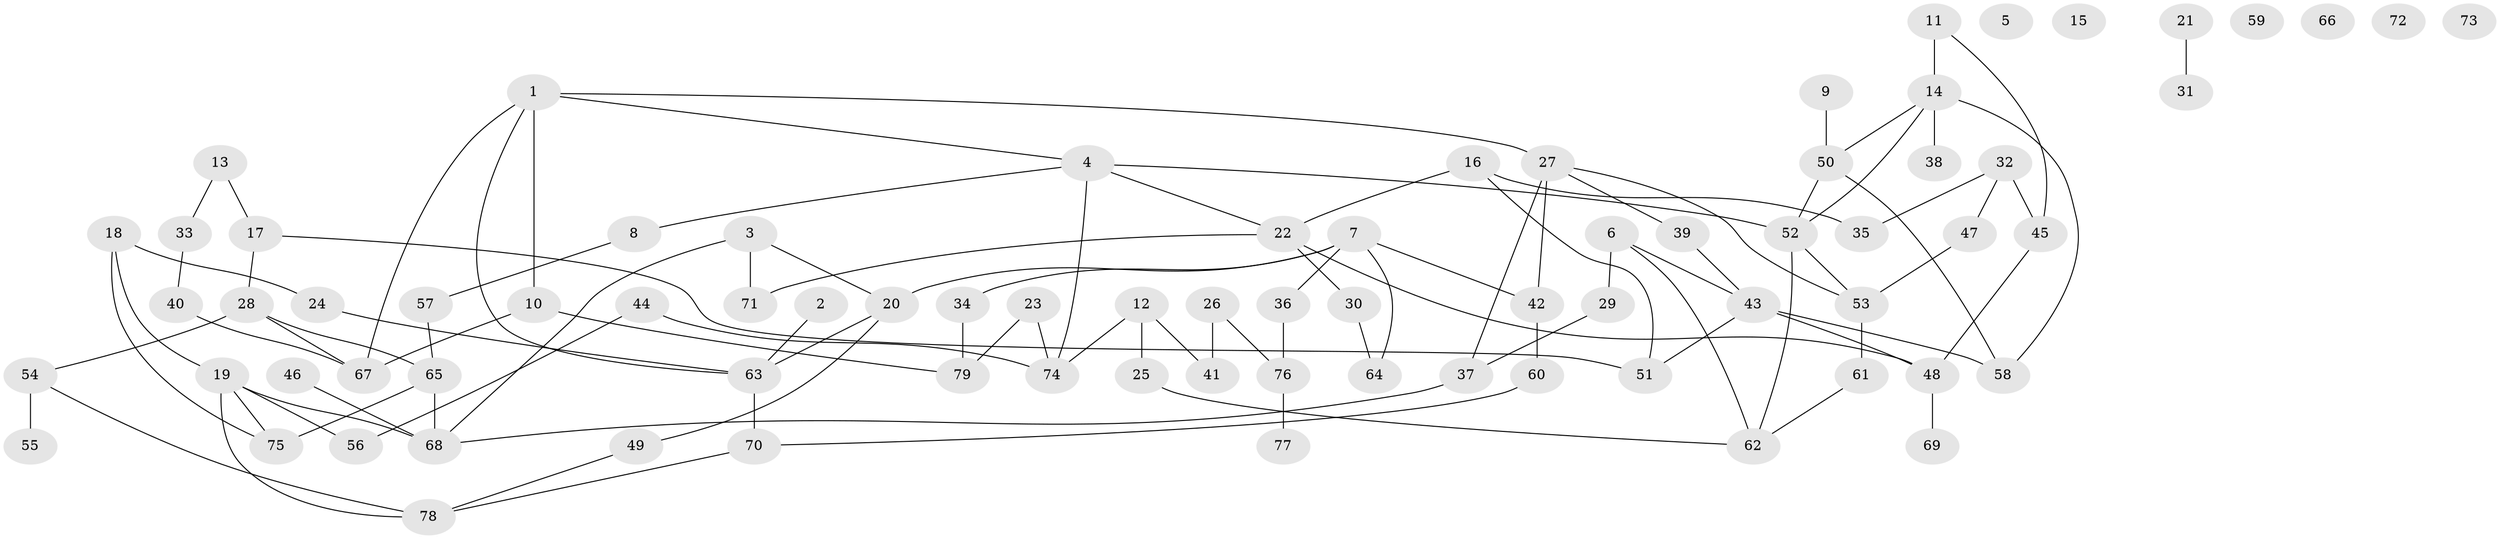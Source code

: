 // coarse degree distribution, {8: 0.02, 4: 0.06, 3: 0.26, 7: 0.02, 0: 0.12, 5: 0.08, 2: 0.24, 1: 0.12, 6: 0.08}
// Generated by graph-tools (version 1.1) at 2025/41/03/06/25 10:41:19]
// undirected, 79 vertices, 104 edges
graph export_dot {
graph [start="1"]
  node [color=gray90,style=filled];
  1;
  2;
  3;
  4;
  5;
  6;
  7;
  8;
  9;
  10;
  11;
  12;
  13;
  14;
  15;
  16;
  17;
  18;
  19;
  20;
  21;
  22;
  23;
  24;
  25;
  26;
  27;
  28;
  29;
  30;
  31;
  32;
  33;
  34;
  35;
  36;
  37;
  38;
  39;
  40;
  41;
  42;
  43;
  44;
  45;
  46;
  47;
  48;
  49;
  50;
  51;
  52;
  53;
  54;
  55;
  56;
  57;
  58;
  59;
  60;
  61;
  62;
  63;
  64;
  65;
  66;
  67;
  68;
  69;
  70;
  71;
  72;
  73;
  74;
  75;
  76;
  77;
  78;
  79;
  1 -- 4;
  1 -- 10;
  1 -- 27;
  1 -- 63;
  1 -- 67;
  2 -- 63;
  3 -- 20;
  3 -- 68;
  3 -- 71;
  4 -- 8;
  4 -- 22;
  4 -- 52;
  4 -- 74;
  6 -- 29;
  6 -- 43;
  6 -- 62;
  7 -- 20;
  7 -- 34;
  7 -- 36;
  7 -- 42;
  7 -- 64;
  8 -- 57;
  9 -- 50;
  10 -- 67;
  10 -- 79;
  11 -- 14;
  11 -- 45;
  12 -- 25;
  12 -- 41;
  12 -- 74;
  13 -- 17;
  13 -- 33;
  14 -- 38;
  14 -- 50;
  14 -- 52;
  14 -- 58;
  16 -- 22;
  16 -- 35;
  16 -- 51;
  17 -- 28;
  17 -- 51;
  18 -- 19;
  18 -- 24;
  18 -- 75;
  19 -- 56;
  19 -- 68;
  19 -- 75;
  19 -- 78;
  20 -- 49;
  20 -- 63;
  21 -- 31;
  22 -- 30;
  22 -- 48;
  22 -- 71;
  23 -- 74;
  23 -- 79;
  24 -- 63;
  25 -- 62;
  26 -- 41;
  26 -- 76;
  27 -- 37;
  27 -- 39;
  27 -- 42;
  27 -- 53;
  28 -- 54;
  28 -- 65;
  28 -- 67;
  29 -- 37;
  30 -- 64;
  32 -- 35;
  32 -- 45;
  32 -- 47;
  33 -- 40;
  34 -- 79;
  36 -- 76;
  37 -- 68;
  39 -- 43;
  40 -- 67;
  42 -- 60;
  43 -- 48;
  43 -- 51;
  43 -- 58;
  44 -- 56;
  44 -- 74;
  45 -- 48;
  46 -- 68;
  47 -- 53;
  48 -- 69;
  49 -- 78;
  50 -- 52;
  50 -- 58;
  52 -- 53;
  52 -- 62;
  53 -- 61;
  54 -- 55;
  54 -- 78;
  57 -- 65;
  60 -- 70;
  61 -- 62;
  63 -- 70;
  65 -- 68;
  65 -- 75;
  70 -- 78;
  76 -- 77;
}
